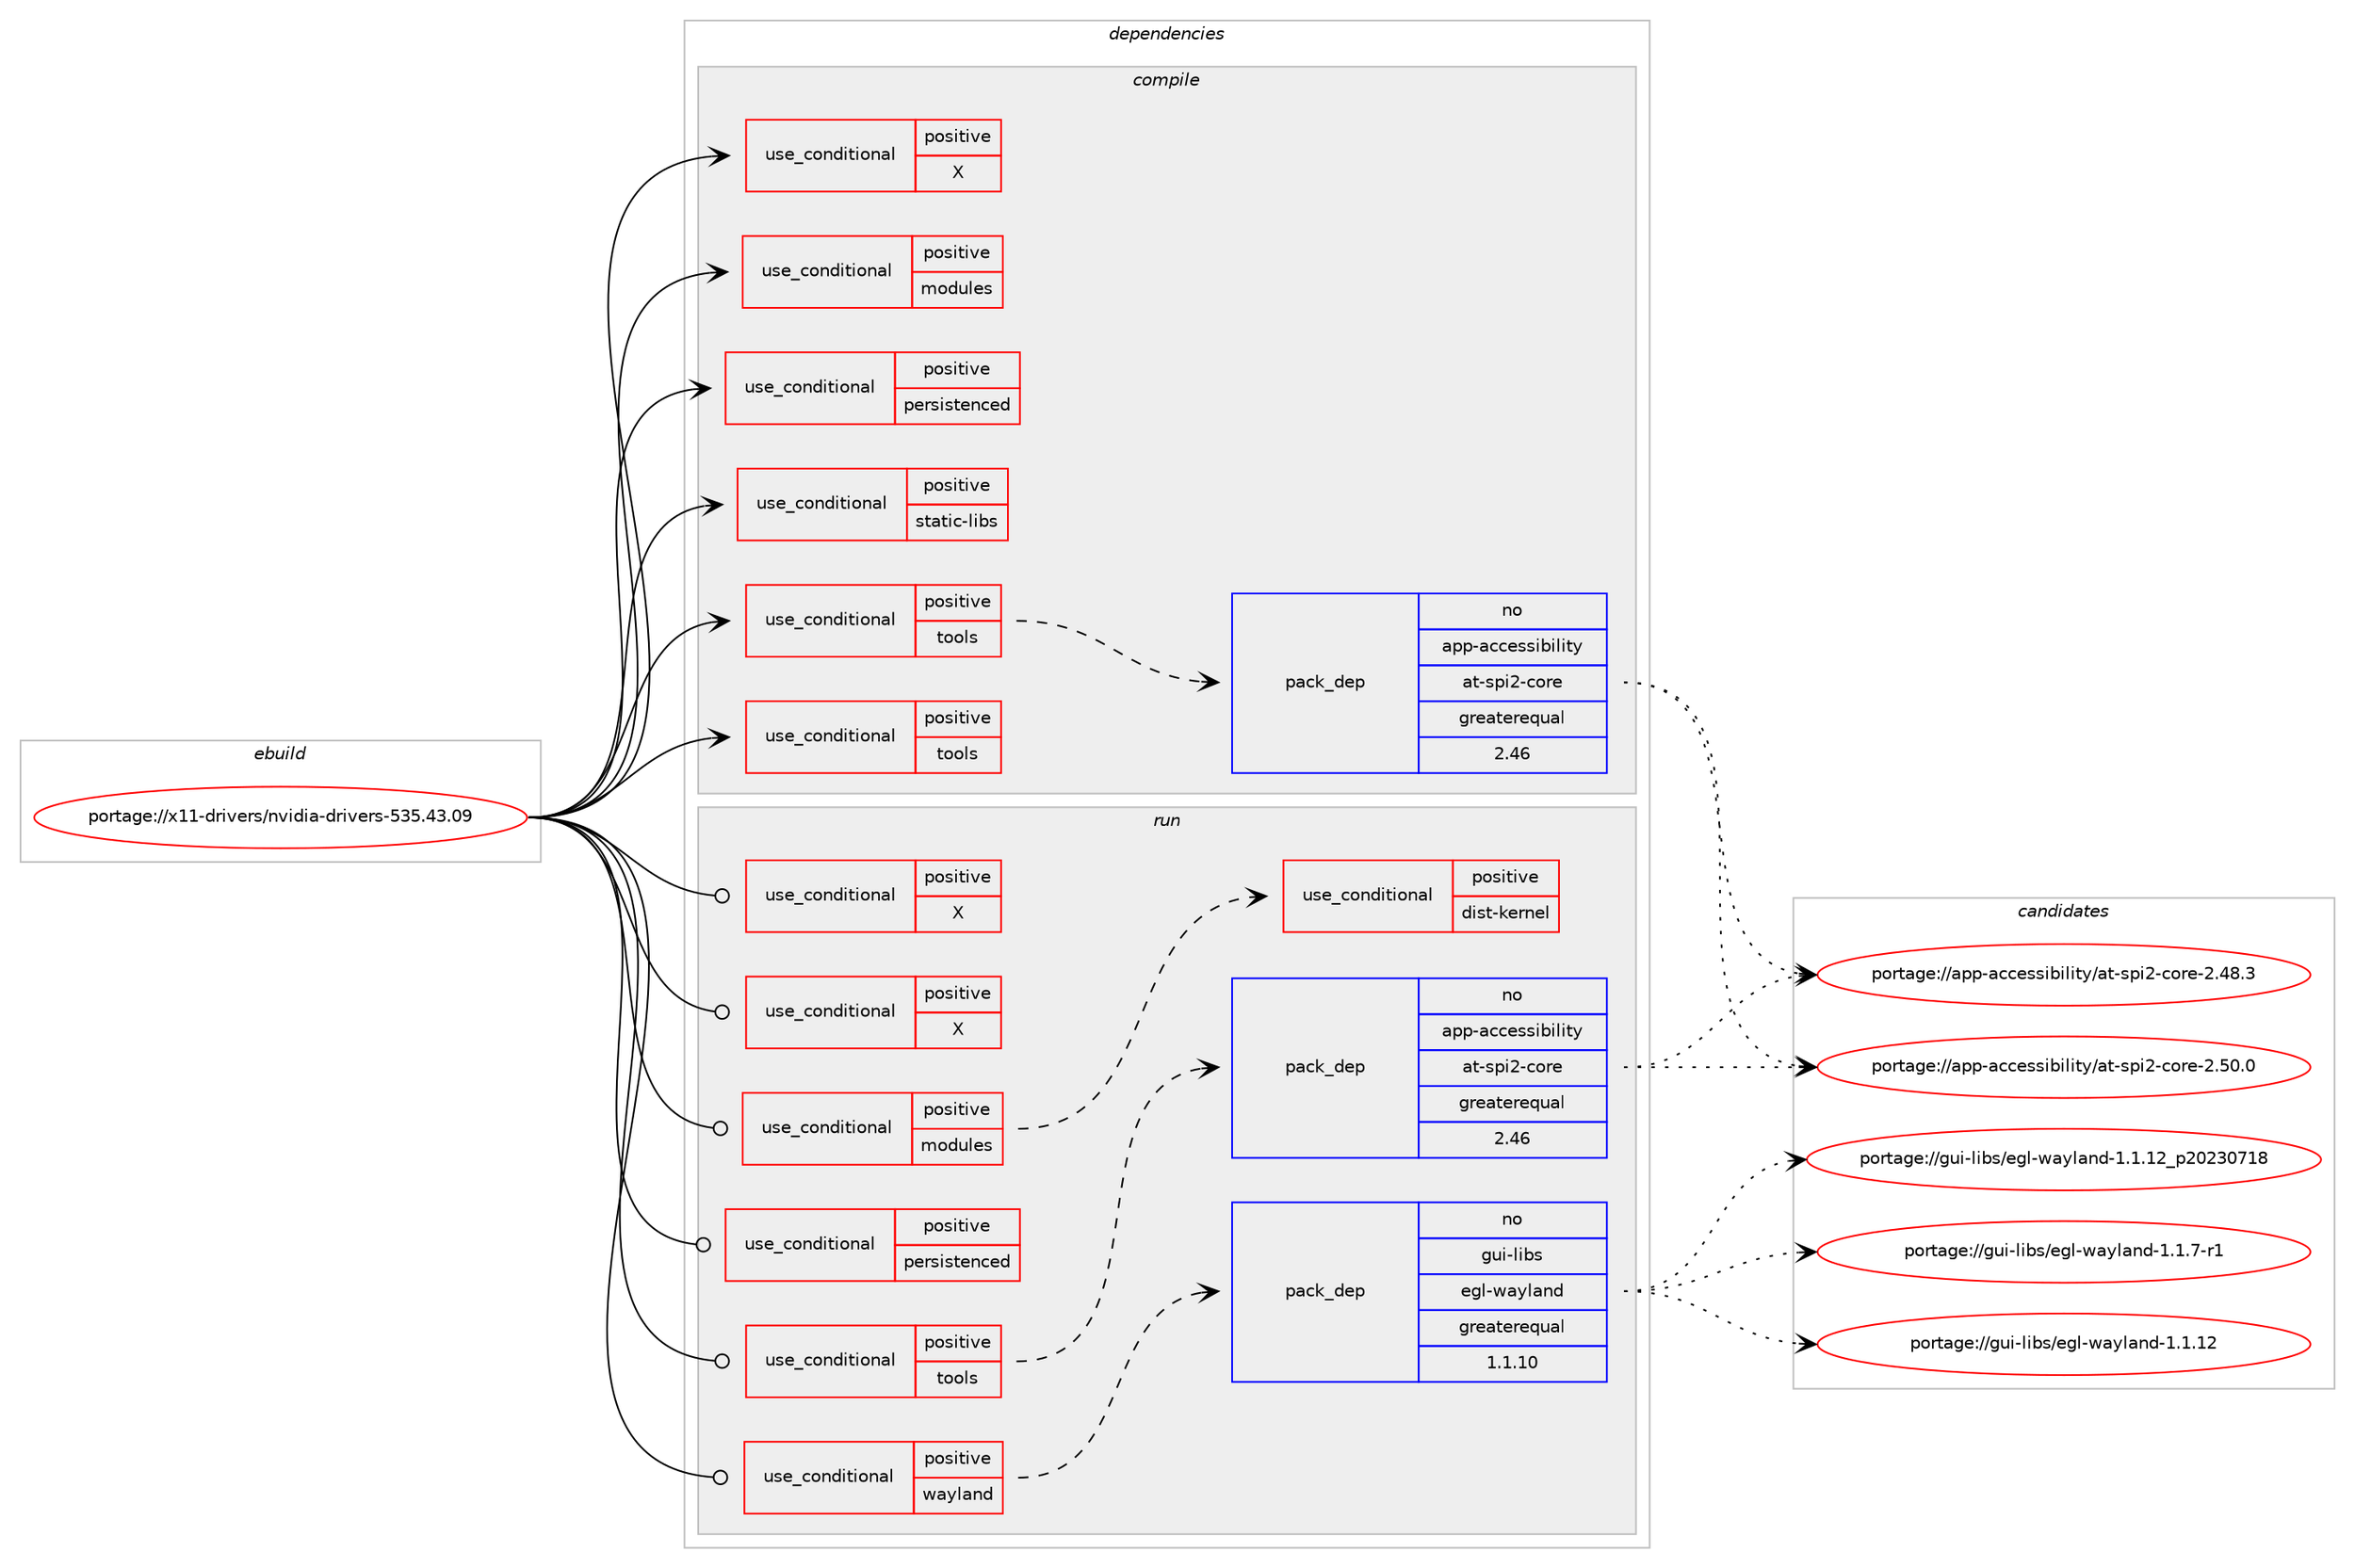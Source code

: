 digraph prolog {

# *************
# Graph options
# *************

newrank=true;
concentrate=true;
compound=true;
graph [rankdir=LR,fontname=Helvetica,fontsize=10,ranksep=1.5];#, ranksep=2.5, nodesep=0.2];
edge  [arrowhead=vee];
node  [fontname=Helvetica,fontsize=10];

# **********
# The ebuild
# **********

subgraph cluster_leftcol {
color=gray;
rank=same;
label=<<i>ebuild</i>>;
id [label="portage://x11-drivers/nvidia-drivers-535.43.09", color=red, width=4, href="../x11-drivers/nvidia-drivers-535.43.09.svg"];
}

# ****************
# The dependencies
# ****************

subgraph cluster_midcol {
color=gray;
label=<<i>dependencies</i>>;
subgraph cluster_compile {
fillcolor="#eeeeee";
style=filled;
label=<<i>compile</i>>;
subgraph cond591 {
dependency1345 [label=<<TABLE BORDER="0" CELLBORDER="1" CELLSPACING="0" CELLPADDING="4"><TR><TD ROWSPAN="3" CELLPADDING="10">use_conditional</TD></TR><TR><TD>positive</TD></TR><TR><TD>X</TD></TR></TABLE>>, shape=none, color=red];
# *** BEGIN UNKNOWN DEPENDENCY TYPE (TODO) ***
# dependency1345 -> package_dependency(portage://x11-drivers/nvidia-drivers-535.43.09,install,no,x11-libs,libpciaccess,none,[,,],[],[])
# *** END UNKNOWN DEPENDENCY TYPE (TODO) ***

}
id:e -> dependency1345:w [weight=20,style="solid",arrowhead="vee"];
subgraph cond592 {
dependency1346 [label=<<TABLE BORDER="0" CELLBORDER="1" CELLSPACING="0" CELLPADDING="4"><TR><TD ROWSPAN="3" CELLPADDING="10">use_conditional</TD></TR><TR><TD>positive</TD></TR><TR><TD>modules</TD></TR></TABLE>>, shape=none, color=red];
# *** BEGIN UNKNOWN DEPENDENCY TYPE (TODO) ***
# dependency1346 -> package_dependency(portage://x11-drivers/nvidia-drivers-535.43.09,install,no,virtual,linux-sources,none,[,,],[],[])
# *** END UNKNOWN DEPENDENCY TYPE (TODO) ***

}
id:e -> dependency1346:w [weight=20,style="solid",arrowhead="vee"];
subgraph cond593 {
dependency1347 [label=<<TABLE BORDER="0" CELLBORDER="1" CELLSPACING="0" CELLPADDING="4"><TR><TD ROWSPAN="3" CELLPADDING="10">use_conditional</TD></TR><TR><TD>positive</TD></TR><TR><TD>persistenced</TD></TR></TABLE>>, shape=none, color=red];
# *** BEGIN UNKNOWN DEPENDENCY TYPE (TODO) ***
# dependency1347 -> package_dependency(portage://x11-drivers/nvidia-drivers-535.43.09,install,no,acct-user,nvpd,none,[,,],[],[])
# *** END UNKNOWN DEPENDENCY TYPE (TODO) ***

# *** BEGIN UNKNOWN DEPENDENCY TYPE (TODO) ***
# dependency1347 -> package_dependency(portage://x11-drivers/nvidia-drivers-535.43.09,install,no,net-libs,libtirpc,none,[,,],any_same_slot,[])
# *** END UNKNOWN DEPENDENCY TYPE (TODO) ***

}
id:e -> dependency1347:w [weight=20,style="solid",arrowhead="vee"];
subgraph cond594 {
dependency1348 [label=<<TABLE BORDER="0" CELLBORDER="1" CELLSPACING="0" CELLPADDING="4"><TR><TD ROWSPAN="3" CELLPADDING="10">use_conditional</TD></TR><TR><TD>positive</TD></TR><TR><TD>static-libs</TD></TR></TABLE>>, shape=none, color=red];
# *** BEGIN UNKNOWN DEPENDENCY TYPE (TODO) ***
# dependency1348 -> package_dependency(portage://x11-drivers/nvidia-drivers-535.43.09,install,no,x11-libs,libX11,none,[,,],[],[])
# *** END UNKNOWN DEPENDENCY TYPE (TODO) ***

# *** BEGIN UNKNOWN DEPENDENCY TYPE (TODO) ***
# dependency1348 -> package_dependency(portage://x11-drivers/nvidia-drivers-535.43.09,install,no,x11-libs,libXext,none,[,,],[],[])
# *** END UNKNOWN DEPENDENCY TYPE (TODO) ***

}
id:e -> dependency1348:w [weight=20,style="solid",arrowhead="vee"];
subgraph cond595 {
dependency1349 [label=<<TABLE BORDER="0" CELLBORDER="1" CELLSPACING="0" CELLPADDING="4"><TR><TD ROWSPAN="3" CELLPADDING="10">use_conditional</TD></TR><TR><TD>positive</TD></TR><TR><TD>tools</TD></TR></TABLE>>, shape=none, color=red];
subgraph pack689 {
dependency1350 [label=<<TABLE BORDER="0" CELLBORDER="1" CELLSPACING="0" CELLPADDING="4" WIDTH="220"><TR><TD ROWSPAN="6" CELLPADDING="30">pack_dep</TD></TR><TR><TD WIDTH="110">no</TD></TR><TR><TD>app-accessibility</TD></TR><TR><TD>at-spi2-core</TD></TR><TR><TD>greaterequal</TD></TR><TR><TD>2.46</TD></TR></TABLE>>, shape=none, color=blue];
}
dependency1349:e -> dependency1350:w [weight=20,style="dashed",arrowhead="vee"];
# *** BEGIN UNKNOWN DEPENDENCY TYPE (TODO) ***
# dependency1349 -> package_dependency(portage://x11-drivers/nvidia-drivers-535.43.09,install,no,dev-libs,glib,none,[,,],[slot(2)],[])
# *** END UNKNOWN DEPENDENCY TYPE (TODO) ***

# *** BEGIN UNKNOWN DEPENDENCY TYPE (TODO) ***
# dependency1349 -> package_dependency(portage://x11-drivers/nvidia-drivers-535.43.09,install,no,dev-libs,jansson,none,[,,],any_same_slot,[])
# *** END UNKNOWN DEPENDENCY TYPE (TODO) ***

# *** BEGIN UNKNOWN DEPENDENCY TYPE (TODO) ***
# dependency1349 -> package_dependency(portage://x11-drivers/nvidia-drivers-535.43.09,install,no,media-libs,harfbuzz,none,[,,],any_same_slot,[])
# *** END UNKNOWN DEPENDENCY TYPE (TODO) ***

# *** BEGIN UNKNOWN DEPENDENCY TYPE (TODO) ***
# dependency1349 -> package_dependency(portage://x11-drivers/nvidia-drivers-535.43.09,install,no,x11-libs,cairo,none,[,,],[],[])
# *** END UNKNOWN DEPENDENCY TYPE (TODO) ***

# *** BEGIN UNKNOWN DEPENDENCY TYPE (TODO) ***
# dependency1349 -> package_dependency(portage://x11-drivers/nvidia-drivers-535.43.09,install,no,x11-libs,gdk-pixbuf,none,[,,],[slot(2)],[])
# *** END UNKNOWN DEPENDENCY TYPE (TODO) ***

# *** BEGIN UNKNOWN DEPENDENCY TYPE (TODO) ***
# dependency1349 -> package_dependency(portage://x11-drivers/nvidia-drivers-535.43.09,install,no,x11-libs,gtk+,none,[,,],[slot(3)],[use(enable(X),none)])
# *** END UNKNOWN DEPENDENCY TYPE (TODO) ***

# *** BEGIN UNKNOWN DEPENDENCY TYPE (TODO) ***
# dependency1349 -> package_dependency(portage://x11-drivers/nvidia-drivers-535.43.09,install,no,x11-libs,libX11,none,[,,],[],[])
# *** END UNKNOWN DEPENDENCY TYPE (TODO) ***

# *** BEGIN UNKNOWN DEPENDENCY TYPE (TODO) ***
# dependency1349 -> package_dependency(portage://x11-drivers/nvidia-drivers-535.43.09,install,no,x11-libs,libXext,none,[,,],[],[])
# *** END UNKNOWN DEPENDENCY TYPE (TODO) ***

# *** BEGIN UNKNOWN DEPENDENCY TYPE (TODO) ***
# dependency1349 -> package_dependency(portage://x11-drivers/nvidia-drivers-535.43.09,install,no,x11-libs,libXxf86vm,none,[,,],[],[])
# *** END UNKNOWN DEPENDENCY TYPE (TODO) ***

# *** BEGIN UNKNOWN DEPENDENCY TYPE (TODO) ***
# dependency1349 -> package_dependency(portage://x11-drivers/nvidia-drivers-535.43.09,install,no,x11-libs,pango,none,[,,],[],[])
# *** END UNKNOWN DEPENDENCY TYPE (TODO) ***

}
id:e -> dependency1349:w [weight=20,style="solid",arrowhead="vee"];
subgraph cond596 {
dependency1351 [label=<<TABLE BORDER="0" CELLBORDER="1" CELLSPACING="0" CELLPADDING="4"><TR><TD ROWSPAN="3" CELLPADDING="10">use_conditional</TD></TR><TR><TD>positive</TD></TR><TR><TD>tools</TD></TR></TABLE>>, shape=none, color=red];
# *** BEGIN UNKNOWN DEPENDENCY TYPE (TODO) ***
# dependency1351 -> package_dependency(portage://x11-drivers/nvidia-drivers-535.43.09,install,no,media-libs,libglvnd,none,[,,],[],[])
# *** END UNKNOWN DEPENDENCY TYPE (TODO) ***

# *** BEGIN UNKNOWN DEPENDENCY TYPE (TODO) ***
# dependency1351 -> package_dependency(portage://x11-drivers/nvidia-drivers-535.43.09,install,no,sys-apps,dbus,none,[,,],[],[])
# *** END UNKNOWN DEPENDENCY TYPE (TODO) ***

# *** BEGIN UNKNOWN DEPENDENCY TYPE (TODO) ***
# dependency1351 -> package_dependency(portage://x11-drivers/nvidia-drivers-535.43.09,install,no,x11-base,xorg-proto,none,[,,],[],[])
# *** END UNKNOWN DEPENDENCY TYPE (TODO) ***

# *** BEGIN UNKNOWN DEPENDENCY TYPE (TODO) ***
# dependency1351 -> package_dependency(portage://x11-drivers/nvidia-drivers-535.43.09,install,no,x11-libs,libXrandr,none,[,,],[],[])
# *** END UNKNOWN DEPENDENCY TYPE (TODO) ***

# *** BEGIN UNKNOWN DEPENDENCY TYPE (TODO) ***
# dependency1351 -> package_dependency(portage://x11-drivers/nvidia-drivers-535.43.09,install,no,x11-libs,libXv,none,[,,],[],[])
# *** END UNKNOWN DEPENDENCY TYPE (TODO) ***

# *** BEGIN UNKNOWN DEPENDENCY TYPE (TODO) ***
# dependency1351 -> package_dependency(portage://x11-drivers/nvidia-drivers-535.43.09,install,no,x11-libs,libvdpau,none,[,,],[],[])
# *** END UNKNOWN DEPENDENCY TYPE (TODO) ***

}
id:e -> dependency1351:w [weight=20,style="solid",arrowhead="vee"];
# *** BEGIN UNKNOWN DEPENDENCY TYPE (TODO) ***
# id -> package_dependency(portage://x11-drivers/nvidia-drivers-535.43.09,install,no,acct-group,video,none,[,,],[],[])
# *** END UNKNOWN DEPENDENCY TYPE (TODO) ***

# *** BEGIN UNKNOWN DEPENDENCY TYPE (TODO) ***
# id -> package_dependency(portage://x11-drivers/nvidia-drivers-535.43.09,install,no,dev-libs,openssl,none,[,,],[slot(0),subslot(3)],[])
# *** END UNKNOWN DEPENDENCY TYPE (TODO) ***

# *** BEGIN UNKNOWN DEPENDENCY TYPE (TODO) ***
# id -> package_dependency(portage://x11-drivers/nvidia-drivers-535.43.09,install,no,sys-libs,glibc,none,[,,],[],[])
# *** END UNKNOWN DEPENDENCY TYPE (TODO) ***

}
subgraph cluster_compileandrun {
fillcolor="#eeeeee";
style=filled;
label=<<i>compile and run</i>>;
}
subgraph cluster_run {
fillcolor="#eeeeee";
style=filled;
label=<<i>run</i>>;
subgraph cond597 {
dependency1352 [label=<<TABLE BORDER="0" CELLBORDER="1" CELLSPACING="0" CELLPADDING="4"><TR><TD ROWSPAN="3" CELLPADDING="10">use_conditional</TD></TR><TR><TD>positive</TD></TR><TR><TD>X</TD></TR></TABLE>>, shape=none, color=red];
# *** BEGIN UNKNOWN DEPENDENCY TYPE (TODO) ***
# dependency1352 -> package_dependency(portage://x11-drivers/nvidia-drivers-535.43.09,run,no,media-libs,libglvnd,none,[,,],[],[use(enable(X),none),use(optenable(abi_x86_32),negative)])
# *** END UNKNOWN DEPENDENCY TYPE (TODO) ***

# *** BEGIN UNKNOWN DEPENDENCY TYPE (TODO) ***
# dependency1352 -> package_dependency(portage://x11-drivers/nvidia-drivers-535.43.09,run,no,x11-libs,libX11,none,[,,],[],[use(optenable(abi_x86_32),negative)])
# *** END UNKNOWN DEPENDENCY TYPE (TODO) ***

# *** BEGIN UNKNOWN DEPENDENCY TYPE (TODO) ***
# dependency1352 -> package_dependency(portage://x11-drivers/nvidia-drivers-535.43.09,run,no,x11-libs,libXext,none,[,,],[],[use(optenable(abi_x86_32),negative)])
# *** END UNKNOWN DEPENDENCY TYPE (TODO) ***

}
id:e -> dependency1352:w [weight=20,style="solid",arrowhead="odot"];
subgraph cond598 {
dependency1353 [label=<<TABLE BORDER="0" CELLBORDER="1" CELLSPACING="0" CELLPADDING="4"><TR><TD ROWSPAN="3" CELLPADDING="10">use_conditional</TD></TR><TR><TD>positive</TD></TR><TR><TD>X</TD></TR></TABLE>>, shape=none, color=red];
# *** BEGIN UNKNOWN DEPENDENCY TYPE (TODO) ***
# dependency1353 -> package_dependency(portage://x11-drivers/nvidia-drivers-535.43.09,run,no,x11-libs,libpciaccess,none,[,,],[],[])
# *** END UNKNOWN DEPENDENCY TYPE (TODO) ***

}
id:e -> dependency1353:w [weight=20,style="solid",arrowhead="odot"];
subgraph cond599 {
dependency1354 [label=<<TABLE BORDER="0" CELLBORDER="1" CELLSPACING="0" CELLPADDING="4"><TR><TD ROWSPAN="3" CELLPADDING="10">use_conditional</TD></TR><TR><TD>positive</TD></TR><TR><TD>modules</TD></TR></TABLE>>, shape=none, color=red];
# *** BEGIN UNKNOWN DEPENDENCY TYPE (TODO) ***
# dependency1354 -> package_dependency(portage://x11-drivers/nvidia-drivers-535.43.09,run,no,sys-apps,kmod,none,[,,],[],[use(enable(tools),none)])
# *** END UNKNOWN DEPENDENCY TYPE (TODO) ***

subgraph cond600 {
dependency1355 [label=<<TABLE BORDER="0" CELLBORDER="1" CELLSPACING="0" CELLPADDING="4"><TR><TD ROWSPAN="3" CELLPADDING="10">use_conditional</TD></TR><TR><TD>positive</TD></TR><TR><TD>dist-kernel</TD></TR></TABLE>>, shape=none, color=red];
# *** BEGIN UNKNOWN DEPENDENCY TYPE (TODO) ***
# dependency1355 -> package_dependency(portage://x11-drivers/nvidia-drivers-535.43.09,run,no,virtual,dist-kernel,none,[,,],any_same_slot,[])
# *** END UNKNOWN DEPENDENCY TYPE (TODO) ***

}
dependency1354:e -> dependency1355:w [weight=20,style="dashed",arrowhead="vee"];
}
id:e -> dependency1354:w [weight=20,style="solid",arrowhead="odot"];
subgraph cond601 {
dependency1356 [label=<<TABLE BORDER="0" CELLBORDER="1" CELLSPACING="0" CELLPADDING="4"><TR><TD ROWSPAN="3" CELLPADDING="10">use_conditional</TD></TR><TR><TD>positive</TD></TR><TR><TD>persistenced</TD></TR></TABLE>>, shape=none, color=red];
# *** BEGIN UNKNOWN DEPENDENCY TYPE (TODO) ***
# dependency1356 -> package_dependency(portage://x11-drivers/nvidia-drivers-535.43.09,run,no,acct-user,nvpd,none,[,,],[],[])
# *** END UNKNOWN DEPENDENCY TYPE (TODO) ***

# *** BEGIN UNKNOWN DEPENDENCY TYPE (TODO) ***
# dependency1356 -> package_dependency(portage://x11-drivers/nvidia-drivers-535.43.09,run,no,net-libs,libtirpc,none,[,,],any_same_slot,[])
# *** END UNKNOWN DEPENDENCY TYPE (TODO) ***

}
id:e -> dependency1356:w [weight=20,style="solid",arrowhead="odot"];
subgraph cond602 {
dependency1357 [label=<<TABLE BORDER="0" CELLBORDER="1" CELLSPACING="0" CELLPADDING="4"><TR><TD ROWSPAN="3" CELLPADDING="10">use_conditional</TD></TR><TR><TD>positive</TD></TR><TR><TD>tools</TD></TR></TABLE>>, shape=none, color=red];
subgraph pack690 {
dependency1358 [label=<<TABLE BORDER="0" CELLBORDER="1" CELLSPACING="0" CELLPADDING="4" WIDTH="220"><TR><TD ROWSPAN="6" CELLPADDING="30">pack_dep</TD></TR><TR><TD WIDTH="110">no</TD></TR><TR><TD>app-accessibility</TD></TR><TR><TD>at-spi2-core</TD></TR><TR><TD>greaterequal</TD></TR><TR><TD>2.46</TD></TR></TABLE>>, shape=none, color=blue];
}
dependency1357:e -> dependency1358:w [weight=20,style="dashed",arrowhead="vee"];
# *** BEGIN UNKNOWN DEPENDENCY TYPE (TODO) ***
# dependency1357 -> package_dependency(portage://x11-drivers/nvidia-drivers-535.43.09,run,no,dev-libs,glib,none,[,,],[slot(2)],[])
# *** END UNKNOWN DEPENDENCY TYPE (TODO) ***

# *** BEGIN UNKNOWN DEPENDENCY TYPE (TODO) ***
# dependency1357 -> package_dependency(portage://x11-drivers/nvidia-drivers-535.43.09,run,no,dev-libs,jansson,none,[,,],any_same_slot,[])
# *** END UNKNOWN DEPENDENCY TYPE (TODO) ***

# *** BEGIN UNKNOWN DEPENDENCY TYPE (TODO) ***
# dependency1357 -> package_dependency(portage://x11-drivers/nvidia-drivers-535.43.09,run,no,media-libs,harfbuzz,none,[,,],any_same_slot,[])
# *** END UNKNOWN DEPENDENCY TYPE (TODO) ***

# *** BEGIN UNKNOWN DEPENDENCY TYPE (TODO) ***
# dependency1357 -> package_dependency(portage://x11-drivers/nvidia-drivers-535.43.09,run,no,x11-libs,cairo,none,[,,],[],[])
# *** END UNKNOWN DEPENDENCY TYPE (TODO) ***

# *** BEGIN UNKNOWN DEPENDENCY TYPE (TODO) ***
# dependency1357 -> package_dependency(portage://x11-drivers/nvidia-drivers-535.43.09,run,no,x11-libs,gdk-pixbuf,none,[,,],[slot(2)],[])
# *** END UNKNOWN DEPENDENCY TYPE (TODO) ***

# *** BEGIN UNKNOWN DEPENDENCY TYPE (TODO) ***
# dependency1357 -> package_dependency(portage://x11-drivers/nvidia-drivers-535.43.09,run,no,x11-libs,gtk+,none,[,,],[slot(3)],[use(enable(X),none)])
# *** END UNKNOWN DEPENDENCY TYPE (TODO) ***

# *** BEGIN UNKNOWN DEPENDENCY TYPE (TODO) ***
# dependency1357 -> package_dependency(portage://x11-drivers/nvidia-drivers-535.43.09,run,no,x11-libs,libX11,none,[,,],[],[])
# *** END UNKNOWN DEPENDENCY TYPE (TODO) ***

# *** BEGIN UNKNOWN DEPENDENCY TYPE (TODO) ***
# dependency1357 -> package_dependency(portage://x11-drivers/nvidia-drivers-535.43.09,run,no,x11-libs,libXext,none,[,,],[],[])
# *** END UNKNOWN DEPENDENCY TYPE (TODO) ***

# *** BEGIN UNKNOWN DEPENDENCY TYPE (TODO) ***
# dependency1357 -> package_dependency(portage://x11-drivers/nvidia-drivers-535.43.09,run,no,x11-libs,libXxf86vm,none,[,,],[],[])
# *** END UNKNOWN DEPENDENCY TYPE (TODO) ***

# *** BEGIN UNKNOWN DEPENDENCY TYPE (TODO) ***
# dependency1357 -> package_dependency(portage://x11-drivers/nvidia-drivers-535.43.09,run,no,x11-libs,pango,none,[,,],[],[])
# *** END UNKNOWN DEPENDENCY TYPE (TODO) ***

}
id:e -> dependency1357:w [weight=20,style="solid",arrowhead="odot"];
subgraph cond603 {
dependency1359 [label=<<TABLE BORDER="0" CELLBORDER="1" CELLSPACING="0" CELLPADDING="4"><TR><TD ROWSPAN="3" CELLPADDING="10">use_conditional</TD></TR><TR><TD>positive</TD></TR><TR><TD>wayland</TD></TR></TABLE>>, shape=none, color=red];
# *** BEGIN UNKNOWN DEPENDENCY TYPE (TODO) ***
# dependency1359 -> package_dependency(portage://x11-drivers/nvidia-drivers-535.43.09,run,no,gui-libs,egl-gbm,none,[,,],[],[])
# *** END UNKNOWN DEPENDENCY TYPE (TODO) ***

subgraph pack691 {
dependency1360 [label=<<TABLE BORDER="0" CELLBORDER="1" CELLSPACING="0" CELLPADDING="4" WIDTH="220"><TR><TD ROWSPAN="6" CELLPADDING="30">pack_dep</TD></TR><TR><TD WIDTH="110">no</TD></TR><TR><TD>gui-libs</TD></TR><TR><TD>egl-wayland</TD></TR><TR><TD>greaterequal</TD></TR><TR><TD>1.1.10</TD></TR></TABLE>>, shape=none, color=blue];
}
dependency1359:e -> dependency1360:w [weight=20,style="dashed",arrowhead="vee"];
# *** BEGIN UNKNOWN DEPENDENCY TYPE (TODO) ***
# dependency1359 -> package_dependency(portage://x11-drivers/nvidia-drivers-535.43.09,run,no,media-libs,libglvnd,none,[,,],[],[])
# *** END UNKNOWN DEPENDENCY TYPE (TODO) ***

}
id:e -> dependency1359:w [weight=20,style="solid",arrowhead="odot"];
# *** BEGIN UNKNOWN DEPENDENCY TYPE (TODO) ***
# id -> package_dependency(portage://x11-drivers/nvidia-drivers-535.43.09,run,no,acct-group,video,none,[,,],[],[])
# *** END UNKNOWN DEPENDENCY TYPE (TODO) ***

# *** BEGIN UNKNOWN DEPENDENCY TYPE (TODO) ***
# id -> package_dependency(portage://x11-drivers/nvidia-drivers-535.43.09,run,no,dev-libs,openssl,none,[,,],[slot(0),subslot(3)],[])
# *** END UNKNOWN DEPENDENCY TYPE (TODO) ***

# *** BEGIN UNKNOWN DEPENDENCY TYPE (TODO) ***
# id -> package_dependency(portage://x11-drivers/nvidia-drivers-535.43.09,run,no,sys-libs,glibc,none,[,,],[],[])
# *** END UNKNOWN DEPENDENCY TYPE (TODO) ***

}
}

# **************
# The candidates
# **************

subgraph cluster_choices {
rank=same;
color=gray;
label=<<i>candidates</i>>;

subgraph choice689 {
color=black;
nodesep=1;
choice97112112459799991011151151059810510810511612147971164511511210550459911111410145504652564651 [label="portage://app-accessibility/at-spi2-core-2.48.3", color=red, width=4,href="../app-accessibility/at-spi2-core-2.48.3.svg"];
choice97112112459799991011151151059810510810511612147971164511511210550459911111410145504653484648 [label="portage://app-accessibility/at-spi2-core-2.50.0", color=red, width=4,href="../app-accessibility/at-spi2-core-2.50.0.svg"];
dependency1350:e -> choice97112112459799991011151151059810510810511612147971164511511210550459911111410145504652564651:w [style=dotted,weight="100"];
dependency1350:e -> choice97112112459799991011151151059810510810511612147971164511511210550459911111410145504653484648:w [style=dotted,weight="100"];
}
subgraph choice690 {
color=black;
nodesep=1;
choice97112112459799991011151151059810510810511612147971164511511210550459911111410145504652564651 [label="portage://app-accessibility/at-spi2-core-2.48.3", color=red, width=4,href="../app-accessibility/at-spi2-core-2.48.3.svg"];
choice97112112459799991011151151059810510810511612147971164511511210550459911111410145504653484648 [label="portage://app-accessibility/at-spi2-core-2.50.0", color=red, width=4,href="../app-accessibility/at-spi2-core-2.50.0.svg"];
dependency1358:e -> choice97112112459799991011151151059810510810511612147971164511511210550459911111410145504652564651:w [style=dotted,weight="100"];
dependency1358:e -> choice97112112459799991011151151059810510810511612147971164511511210550459911111410145504653484648:w [style=dotted,weight="100"];
}
subgraph choice691 {
color=black;
nodesep=1;
choice10311710545108105981154710110310845119971211089711010045494649464950 [label="portage://gui-libs/egl-wayland-1.1.12", color=red, width=4,href="../gui-libs/egl-wayland-1.1.12.svg"];
choice10311710545108105981154710110310845119971211089711010045494649464950951125048505148554956 [label="portage://gui-libs/egl-wayland-1.1.12_p20230718", color=red, width=4,href="../gui-libs/egl-wayland-1.1.12_p20230718.svg"];
choice1031171054510810598115471011031084511997121108971101004549464946554511449 [label="portage://gui-libs/egl-wayland-1.1.7-r1", color=red, width=4,href="../gui-libs/egl-wayland-1.1.7-r1.svg"];
dependency1360:e -> choice10311710545108105981154710110310845119971211089711010045494649464950:w [style=dotted,weight="100"];
dependency1360:e -> choice10311710545108105981154710110310845119971211089711010045494649464950951125048505148554956:w [style=dotted,weight="100"];
dependency1360:e -> choice1031171054510810598115471011031084511997121108971101004549464946554511449:w [style=dotted,weight="100"];
}
}

}
